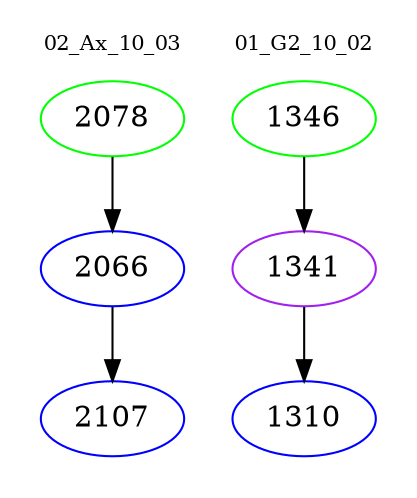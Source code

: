 digraph{
subgraph cluster_0 {
color = white
label = "02_Ax_10_03";
fontsize=10;
T0_2078 [label="2078", color="green"]
T0_2078 -> T0_2066 [color="black"]
T0_2066 [label="2066", color="blue"]
T0_2066 -> T0_2107 [color="black"]
T0_2107 [label="2107", color="blue"]
}
subgraph cluster_1 {
color = white
label = "01_G2_10_02";
fontsize=10;
T1_1346 [label="1346", color="green"]
T1_1346 -> T1_1341 [color="black"]
T1_1341 [label="1341", color="purple"]
T1_1341 -> T1_1310 [color="black"]
T1_1310 [label="1310", color="blue"]
}
}
